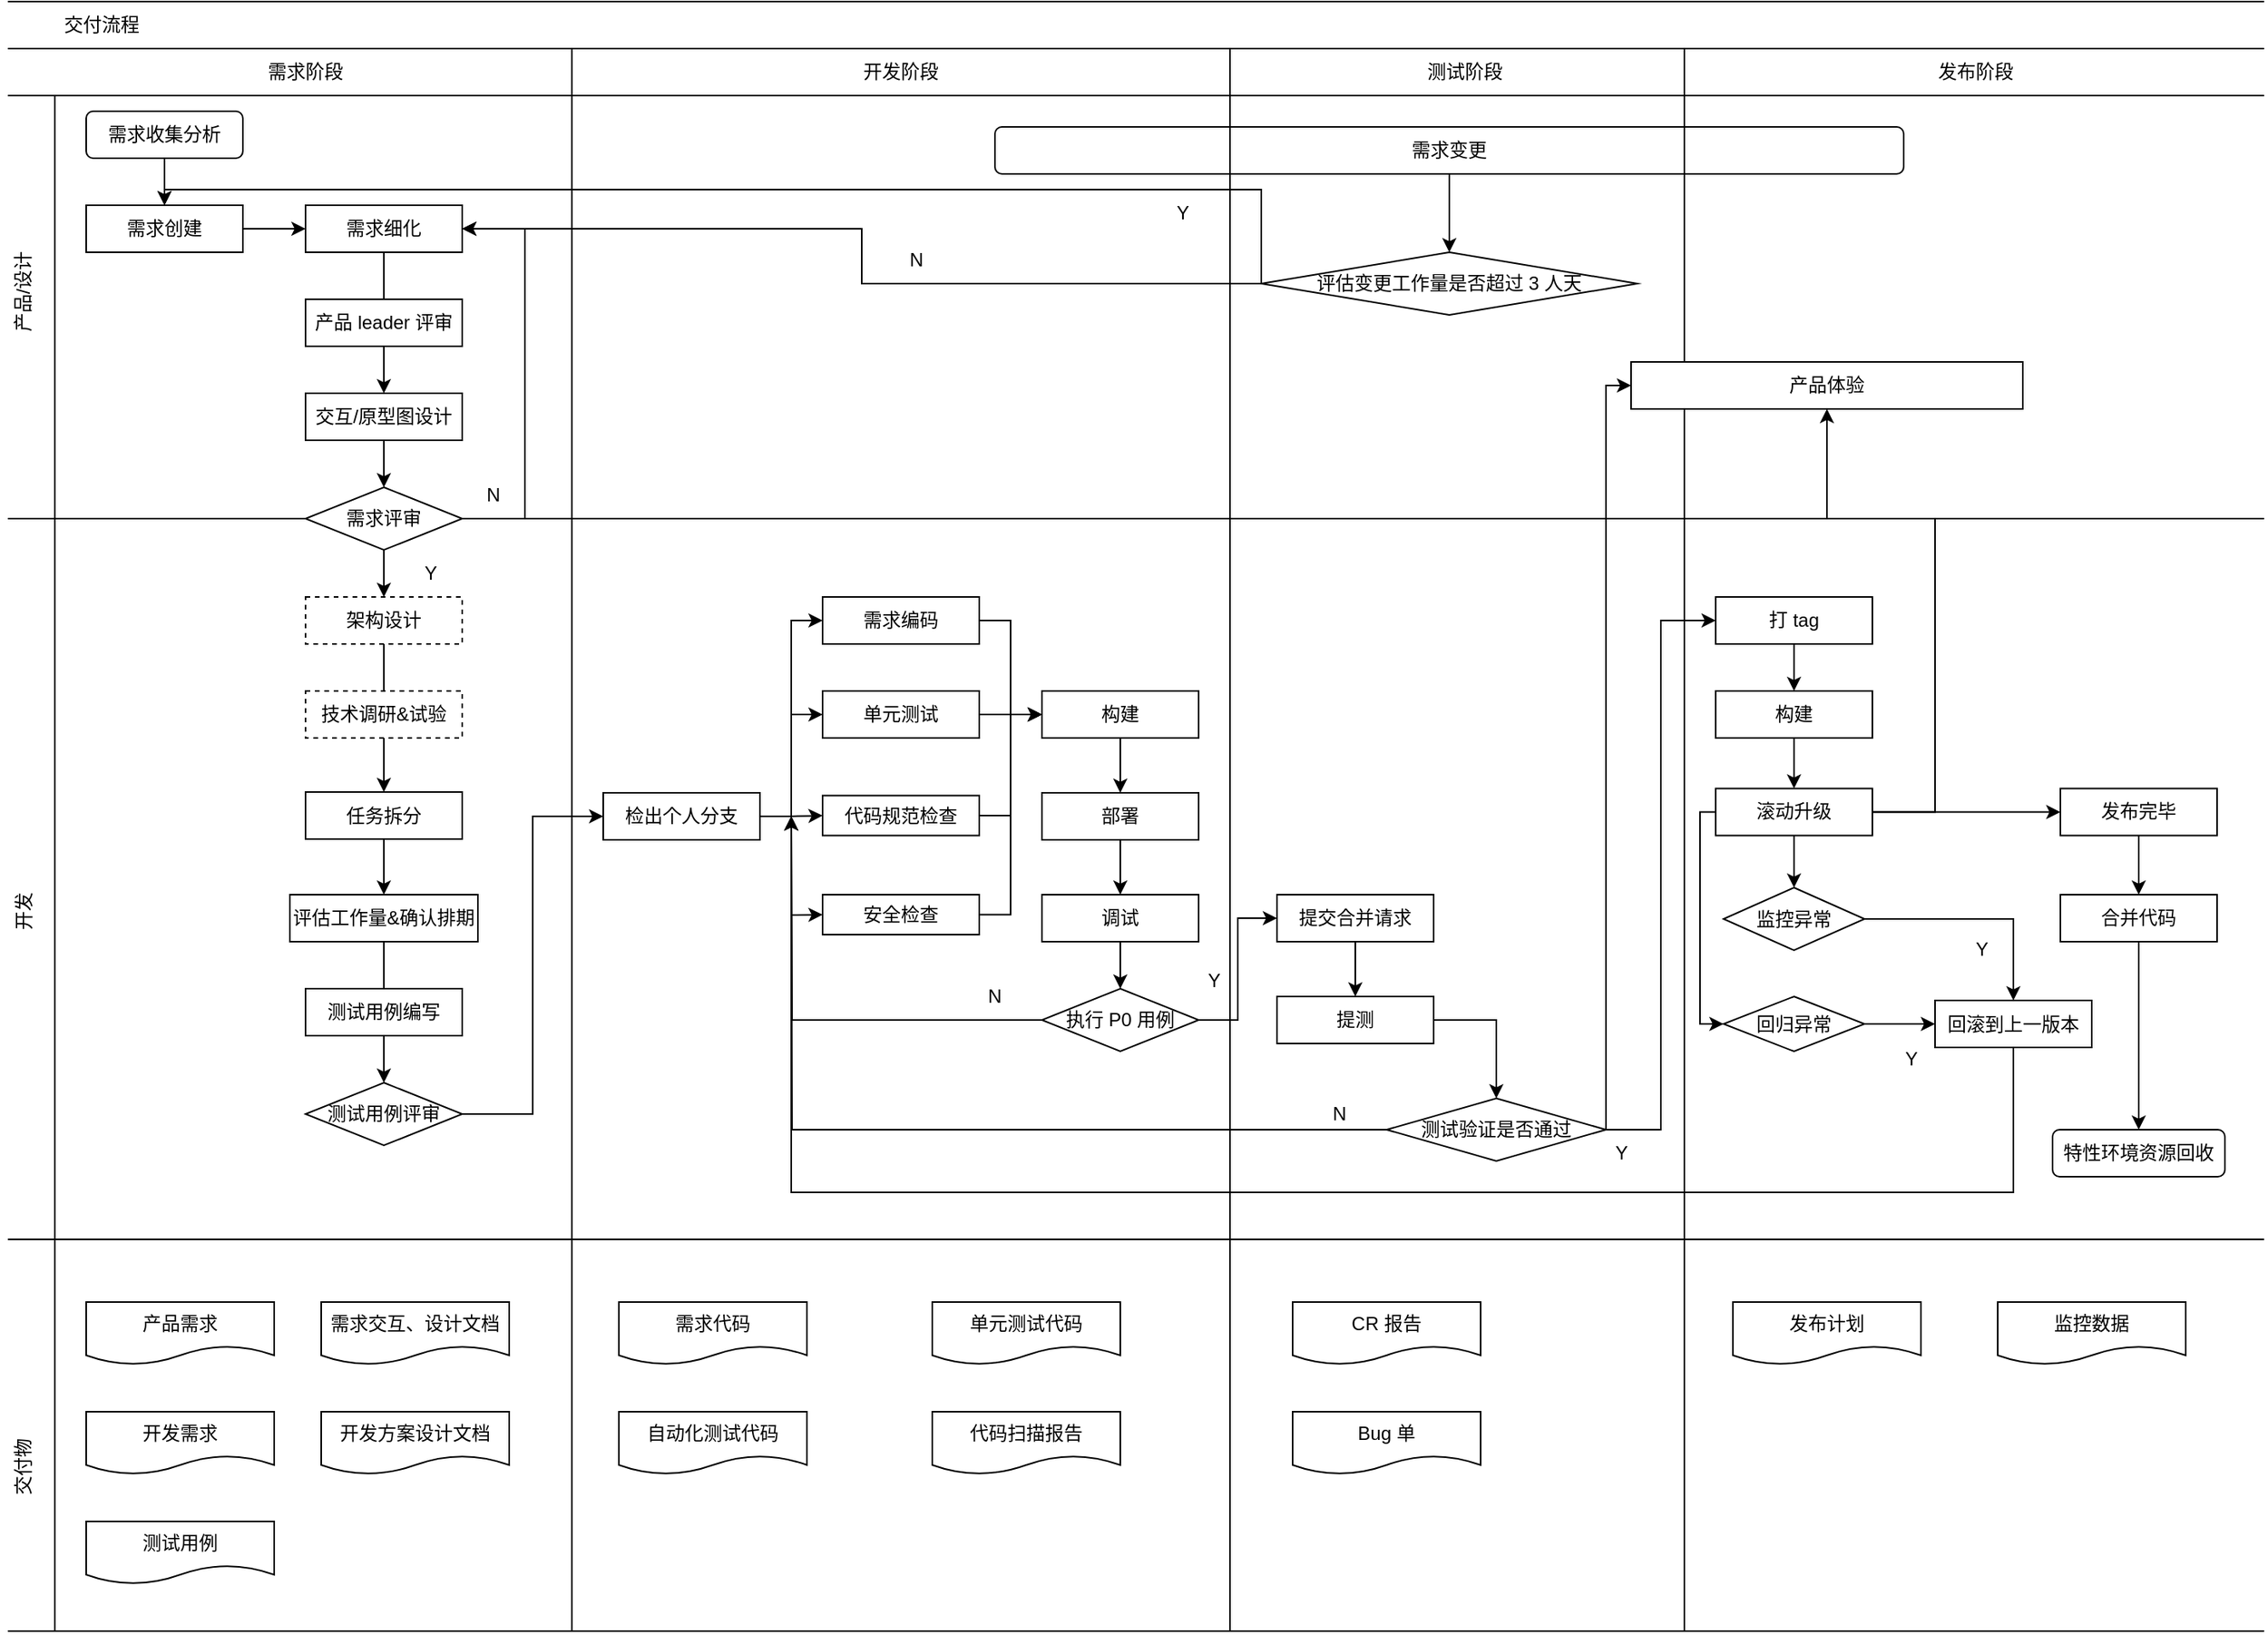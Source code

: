 <mxfile version="20.8.13" type="github">
  <diagram name="第 1 页" id="bcKH1str0B-BjiNXauVP">
    <mxGraphModel dx="1647" dy="799" grid="1" gridSize="10" guides="1" tooltips="1" connect="1" arrows="1" fold="1" page="1" pageScale="1" pageWidth="827" pageHeight="1169" math="0" shadow="0">
      <root>
        <mxCell id="0" />
        <mxCell id="1" parent="0" />
        <mxCell id="59Mv_a_GQgg7sreX0QQN-1" value="" style="endArrow=none;html=1;rounded=0;" edge="1" parent="1">
          <mxGeometry width="50" height="50" relative="1" as="geometry">
            <mxPoint x="80" y="80" as="sourcePoint" />
            <mxPoint x="1520" y="80" as="targetPoint" />
          </mxGeometry>
        </mxCell>
        <mxCell id="59Mv_a_GQgg7sreX0QQN-2" value="" style="endArrow=none;html=1;rounded=0;" edge="1" parent="1">
          <mxGeometry width="50" height="50" relative="1" as="geometry">
            <mxPoint x="80" y="110" as="sourcePoint" />
            <mxPoint x="1520" y="110" as="targetPoint" />
          </mxGeometry>
        </mxCell>
        <mxCell id="59Mv_a_GQgg7sreX0QQN-3" value="交付流程" style="text;html=1;strokeColor=none;fillColor=none;align=center;verticalAlign=middle;whiteSpace=wrap;rounded=0;" vertex="1" parent="1">
          <mxGeometry x="110" y="80" width="60" height="30" as="geometry" />
        </mxCell>
        <mxCell id="59Mv_a_GQgg7sreX0QQN-4" value="" style="endArrow=none;html=1;rounded=0;" edge="1" parent="1">
          <mxGeometry width="50" height="50" relative="1" as="geometry">
            <mxPoint x="80" y="140" as="sourcePoint" />
            <mxPoint x="1520" y="140" as="targetPoint" />
          </mxGeometry>
        </mxCell>
        <mxCell id="59Mv_a_GQgg7sreX0QQN-6" value="" style="endArrow=none;html=1;rounded=0;" edge="1" parent="1">
          <mxGeometry width="50" height="50" relative="1" as="geometry">
            <mxPoint x="110" y="1120" as="sourcePoint" />
            <mxPoint x="110" y="140" as="targetPoint" />
          </mxGeometry>
        </mxCell>
        <mxCell id="59Mv_a_GQgg7sreX0QQN-7" value="产品/设计" style="text;html=1;strokeColor=none;fillColor=none;align=center;verticalAlign=middle;whiteSpace=wrap;rounded=0;rotation=270;" vertex="1" parent="1">
          <mxGeometry x="60" y="250" width="60" height="30" as="geometry" />
        </mxCell>
        <mxCell id="59Mv_a_GQgg7sreX0QQN-11" value="" style="edgeStyle=orthogonalEdgeStyle;rounded=0;orthogonalLoop=1;jettySize=auto;html=1;" edge="1" parent="1" source="59Mv_a_GQgg7sreX0QQN-8" target="59Mv_a_GQgg7sreX0QQN-9">
          <mxGeometry relative="1" as="geometry" />
        </mxCell>
        <mxCell id="59Mv_a_GQgg7sreX0QQN-8" value="需求收集分析" style="rounded=1;whiteSpace=wrap;html=1;" vertex="1" parent="1">
          <mxGeometry x="130" y="150" width="100" height="30" as="geometry" />
        </mxCell>
        <mxCell id="59Mv_a_GQgg7sreX0QQN-12" value="" style="edgeStyle=orthogonalEdgeStyle;rounded=0;orthogonalLoop=1;jettySize=auto;html=1;" edge="1" parent="1" source="59Mv_a_GQgg7sreX0QQN-9" target="59Mv_a_GQgg7sreX0QQN-10">
          <mxGeometry relative="1" as="geometry" />
        </mxCell>
        <mxCell id="59Mv_a_GQgg7sreX0QQN-9" value="需求创建" style="rounded=0;whiteSpace=wrap;html=1;" vertex="1" parent="1">
          <mxGeometry x="130" y="210" width="100" height="30" as="geometry" />
        </mxCell>
        <mxCell id="59Mv_a_GQgg7sreX0QQN-16" value="" style="edgeStyle=orthogonalEdgeStyle;rounded=0;orthogonalLoop=1;jettySize=auto;html=1;" edge="1" parent="1" source="59Mv_a_GQgg7sreX0QQN-10" target="59Mv_a_GQgg7sreX0QQN-14">
          <mxGeometry relative="1" as="geometry" />
        </mxCell>
        <mxCell id="59Mv_a_GQgg7sreX0QQN-10" value="需求细化" style="rounded=0;whiteSpace=wrap;html=1;" vertex="1" parent="1">
          <mxGeometry x="270" y="210" width="100" height="30" as="geometry" />
        </mxCell>
        <mxCell id="59Mv_a_GQgg7sreX0QQN-13" value="产品 leader 评审" style="rounded=0;whiteSpace=wrap;html=1;" vertex="1" parent="1">
          <mxGeometry x="270" y="270" width="100" height="30" as="geometry" />
        </mxCell>
        <mxCell id="59Mv_a_GQgg7sreX0QQN-17" value="" style="edgeStyle=orthogonalEdgeStyle;rounded=0;orthogonalLoop=1;jettySize=auto;html=1;" edge="1" parent="1" source="59Mv_a_GQgg7sreX0QQN-14" target="59Mv_a_GQgg7sreX0QQN-15">
          <mxGeometry relative="1" as="geometry" />
        </mxCell>
        <mxCell id="59Mv_a_GQgg7sreX0QQN-14" value="交互/原型图设计" style="rounded=0;whiteSpace=wrap;html=1;" vertex="1" parent="1">
          <mxGeometry x="270" y="330" width="100" height="30" as="geometry" />
        </mxCell>
        <mxCell id="59Mv_a_GQgg7sreX0QQN-23" value="" style="edgeStyle=orthogonalEdgeStyle;rounded=0;orthogonalLoop=1;jettySize=auto;html=1;" edge="1" parent="1" source="59Mv_a_GQgg7sreX0QQN-15" target="59Mv_a_GQgg7sreX0QQN-21">
          <mxGeometry relative="1" as="geometry" />
        </mxCell>
        <mxCell id="59Mv_a_GQgg7sreX0QQN-30" style="edgeStyle=orthogonalEdgeStyle;rounded=0;orthogonalLoop=1;jettySize=auto;html=1;entryX=1;entryY=0.5;entryDx=0;entryDy=0;" edge="1" parent="1" source="59Mv_a_GQgg7sreX0QQN-15" target="59Mv_a_GQgg7sreX0QQN-10">
          <mxGeometry relative="1" as="geometry">
            <mxPoint x="410" y="230" as="targetPoint" />
            <Array as="points">
              <mxPoint x="410" y="410" />
              <mxPoint x="410" y="225" />
            </Array>
          </mxGeometry>
        </mxCell>
        <mxCell id="59Mv_a_GQgg7sreX0QQN-15" value="需求评审" style="rhombus;whiteSpace=wrap;html=1;" vertex="1" parent="1">
          <mxGeometry x="270" y="390" width="100" height="40" as="geometry" />
        </mxCell>
        <mxCell id="59Mv_a_GQgg7sreX0QQN-18" value="" style="endArrow=none;html=1;rounded=0;entryX=0;entryY=0.5;entryDx=0;entryDy=0;" edge="1" parent="1" target="59Mv_a_GQgg7sreX0QQN-15">
          <mxGeometry width="50" height="50" relative="1" as="geometry">
            <mxPoint x="80" y="410" as="sourcePoint" />
            <mxPoint x="140" y="350" as="targetPoint" />
          </mxGeometry>
        </mxCell>
        <mxCell id="59Mv_a_GQgg7sreX0QQN-19" value="" style="endArrow=none;html=1;rounded=0;exitX=1;exitY=0.5;exitDx=0;exitDy=0;" edge="1" parent="1" source="59Mv_a_GQgg7sreX0QQN-15">
          <mxGeometry width="50" height="50" relative="1" as="geometry">
            <mxPoint x="410" y="440" as="sourcePoint" />
            <mxPoint x="1520" y="410" as="targetPoint" />
          </mxGeometry>
        </mxCell>
        <mxCell id="59Mv_a_GQgg7sreX0QQN-26" value="" style="edgeStyle=orthogonalEdgeStyle;rounded=0;orthogonalLoop=1;jettySize=auto;html=1;" edge="1" parent="1" source="59Mv_a_GQgg7sreX0QQN-21" target="59Mv_a_GQgg7sreX0QQN-25">
          <mxGeometry relative="1" as="geometry" />
        </mxCell>
        <mxCell id="59Mv_a_GQgg7sreX0QQN-21" value="架构设计" style="rounded=0;whiteSpace=wrap;html=1;dashed=1;" vertex="1" parent="1">
          <mxGeometry x="270" y="460" width="100" height="30" as="geometry" />
        </mxCell>
        <mxCell id="59Mv_a_GQgg7sreX0QQN-24" value="技术调研&amp;amp;试验" style="rounded=0;whiteSpace=wrap;html=1;dashed=1;" vertex="1" parent="1">
          <mxGeometry x="270" y="520" width="100" height="30" as="geometry" />
        </mxCell>
        <mxCell id="59Mv_a_GQgg7sreX0QQN-29" value="" style="edgeStyle=orthogonalEdgeStyle;rounded=0;orthogonalLoop=1;jettySize=auto;html=1;" edge="1" parent="1" source="59Mv_a_GQgg7sreX0QQN-25" target="59Mv_a_GQgg7sreX0QQN-28">
          <mxGeometry relative="1" as="geometry" />
        </mxCell>
        <mxCell id="59Mv_a_GQgg7sreX0QQN-25" value="任务拆分" style="rounded=0;whiteSpace=wrap;html=1;" vertex="1" parent="1">
          <mxGeometry x="270" y="584.5" width="100" height="30" as="geometry" />
        </mxCell>
        <mxCell id="59Mv_a_GQgg7sreX0QQN-36" value="" style="edgeStyle=orthogonalEdgeStyle;rounded=0;orthogonalLoop=1;jettySize=auto;html=1;" edge="1" parent="1" source="59Mv_a_GQgg7sreX0QQN-28">
          <mxGeometry relative="1" as="geometry">
            <mxPoint x="320" y="770" as="targetPoint" />
          </mxGeometry>
        </mxCell>
        <mxCell id="59Mv_a_GQgg7sreX0QQN-28" value="评估工作量&amp;amp;确认排期" style="rounded=0;whiteSpace=wrap;html=1;" vertex="1" parent="1">
          <mxGeometry x="260" y="650" width="120" height="30" as="geometry" />
        </mxCell>
        <mxCell id="59Mv_a_GQgg7sreX0QQN-31" value="N" style="text;html=1;strokeColor=none;fillColor=none;align=center;verticalAlign=middle;whiteSpace=wrap;rounded=0;" vertex="1" parent="1">
          <mxGeometry x="360" y="380" width="60" height="30" as="geometry" />
        </mxCell>
        <mxCell id="59Mv_a_GQgg7sreX0QQN-32" value="Y" style="text;html=1;strokeColor=none;fillColor=none;align=center;verticalAlign=middle;whiteSpace=wrap;rounded=0;" vertex="1" parent="1">
          <mxGeometry x="320" y="430" width="60" height="30" as="geometry" />
        </mxCell>
        <mxCell id="59Mv_a_GQgg7sreX0QQN-33" value="测试用例编写" style="rounded=0;whiteSpace=wrap;html=1;" vertex="1" parent="1">
          <mxGeometry x="270" y="710" width="100" height="30" as="geometry" />
        </mxCell>
        <mxCell id="59Mv_a_GQgg7sreX0QQN-37" value="" style="endArrow=none;html=1;rounded=0;" edge="1" parent="1">
          <mxGeometry width="50" height="50" relative="1" as="geometry">
            <mxPoint x="440" y="1120" as="sourcePoint" />
            <mxPoint x="440" y="110" as="targetPoint" />
          </mxGeometry>
        </mxCell>
        <mxCell id="59Mv_a_GQgg7sreX0QQN-48" value="" style="edgeStyle=orthogonalEdgeStyle;rounded=0;orthogonalLoop=1;jettySize=auto;html=1;" edge="1" parent="1" source="59Mv_a_GQgg7sreX0QQN-38" target="59Mv_a_GQgg7sreX0QQN-46">
          <mxGeometry relative="1" as="geometry" />
        </mxCell>
        <mxCell id="59Mv_a_GQgg7sreX0QQN-38" value="检出个人分支" style="rounded=0;whiteSpace=wrap;html=1;" vertex="1" parent="1">
          <mxGeometry x="460" y="585" width="100" height="30" as="geometry" />
        </mxCell>
        <mxCell id="59Mv_a_GQgg7sreX0QQN-40" style="edgeStyle=orthogonalEdgeStyle;rounded=0;orthogonalLoop=1;jettySize=auto;html=1;entryX=0;entryY=0.5;entryDx=0;entryDy=0;" edge="1" parent="1" source="59Mv_a_GQgg7sreX0QQN-39" target="59Mv_a_GQgg7sreX0QQN-38">
          <mxGeometry relative="1" as="geometry" />
        </mxCell>
        <mxCell id="59Mv_a_GQgg7sreX0QQN-39" value="测试用例评审" style="rhombus;whiteSpace=wrap;html=1;" vertex="1" parent="1">
          <mxGeometry x="270" y="770" width="100" height="40" as="geometry" />
        </mxCell>
        <mxCell id="59Mv_a_GQgg7sreX0QQN-41" value="需求阶段" style="text;html=1;strokeColor=none;fillColor=none;align=center;verticalAlign=middle;whiteSpace=wrap;rounded=0;" vertex="1" parent="1">
          <mxGeometry x="240" y="110" width="60" height="30" as="geometry" />
        </mxCell>
        <mxCell id="59Mv_a_GQgg7sreX0QQN-82" value="" style="edgeStyle=orthogonalEdgeStyle;rounded=0;orthogonalLoop=1;jettySize=auto;html=1;" edge="1" parent="1" source="59Mv_a_GQgg7sreX0QQN-42" target="59Mv_a_GQgg7sreX0QQN-81">
          <mxGeometry relative="1" as="geometry" />
        </mxCell>
        <mxCell id="59Mv_a_GQgg7sreX0QQN-42" value="需求变更" style="rounded=1;whiteSpace=wrap;html=1;" vertex="1" parent="1">
          <mxGeometry x="710" y="160" width="580" height="30" as="geometry" />
        </mxCell>
        <mxCell id="59Mv_a_GQgg7sreX0QQN-97" style="edgeStyle=orthogonalEdgeStyle;rounded=0;orthogonalLoop=1;jettySize=auto;html=1;entryX=0;entryY=0.5;entryDx=0;entryDy=0;" edge="1" parent="1" source="59Mv_a_GQgg7sreX0QQN-44" target="59Mv_a_GQgg7sreX0QQN-92">
          <mxGeometry relative="1" as="geometry" />
        </mxCell>
        <mxCell id="59Mv_a_GQgg7sreX0QQN-44" value="需求编码" style="rounded=0;whiteSpace=wrap;html=1;" vertex="1" parent="1">
          <mxGeometry x="600" y="460" width="100" height="30" as="geometry" />
        </mxCell>
        <mxCell id="59Mv_a_GQgg7sreX0QQN-98" style="edgeStyle=orthogonalEdgeStyle;rounded=0;orthogonalLoop=1;jettySize=auto;html=1;entryX=0;entryY=0.5;entryDx=0;entryDy=0;" edge="1" parent="1" source="59Mv_a_GQgg7sreX0QQN-45" target="59Mv_a_GQgg7sreX0QQN-92">
          <mxGeometry relative="1" as="geometry" />
        </mxCell>
        <mxCell id="59Mv_a_GQgg7sreX0QQN-45" value="单元测试" style="rounded=0;whiteSpace=wrap;html=1;" vertex="1" parent="1">
          <mxGeometry x="600" y="520" width="100" height="30" as="geometry" />
        </mxCell>
        <mxCell id="59Mv_a_GQgg7sreX0QQN-99" style="edgeStyle=orthogonalEdgeStyle;rounded=0;orthogonalLoop=1;jettySize=auto;html=1;entryX=0;entryY=0.5;entryDx=0;entryDy=0;" edge="1" parent="1" source="59Mv_a_GQgg7sreX0QQN-46" target="59Mv_a_GQgg7sreX0QQN-92">
          <mxGeometry relative="1" as="geometry" />
        </mxCell>
        <mxCell id="59Mv_a_GQgg7sreX0QQN-46" value="代码规范检查" style="rounded=0;whiteSpace=wrap;html=1;" vertex="1" parent="1">
          <mxGeometry x="600" y="586.75" width="100" height="25.5" as="geometry" />
        </mxCell>
        <mxCell id="59Mv_a_GQgg7sreX0QQN-100" style="edgeStyle=orthogonalEdgeStyle;rounded=0;orthogonalLoop=1;jettySize=auto;html=1;entryX=0;entryY=0.5;entryDx=0;entryDy=0;" edge="1" parent="1" source="59Mv_a_GQgg7sreX0QQN-47" target="59Mv_a_GQgg7sreX0QQN-92">
          <mxGeometry relative="1" as="geometry" />
        </mxCell>
        <mxCell id="59Mv_a_GQgg7sreX0QQN-47" value="安全检查" style="rounded=0;whiteSpace=wrap;html=1;" vertex="1" parent="1">
          <mxGeometry x="600" y="650" width="100" height="25.5" as="geometry" />
        </mxCell>
        <mxCell id="59Mv_a_GQgg7sreX0QQN-49" value="" style="endArrow=classic;html=1;rounded=0;entryX=0;entryY=0.5;entryDx=0;entryDy=0;" edge="1" parent="1" target="59Mv_a_GQgg7sreX0QQN-44">
          <mxGeometry width="50" height="50" relative="1" as="geometry">
            <mxPoint x="560" y="600" as="sourcePoint" />
            <mxPoint x="570" y="460" as="targetPoint" />
            <Array as="points">
              <mxPoint x="580" y="600" />
              <mxPoint x="580" y="475" />
            </Array>
          </mxGeometry>
        </mxCell>
        <mxCell id="59Mv_a_GQgg7sreX0QQN-50" value="" style="endArrow=classic;html=1;rounded=0;exitX=1;exitY=0.5;exitDx=0;exitDy=0;entryX=0;entryY=0.5;entryDx=0;entryDy=0;" edge="1" parent="1" source="59Mv_a_GQgg7sreX0QQN-38" target="59Mv_a_GQgg7sreX0QQN-45">
          <mxGeometry width="50" height="50" relative="1" as="geometry">
            <mxPoint x="540" y="730" as="sourcePoint" />
            <mxPoint x="590" y="680" as="targetPoint" />
            <Array as="points">
              <mxPoint x="580" y="600" />
              <mxPoint x="580" y="535" />
            </Array>
          </mxGeometry>
        </mxCell>
        <mxCell id="59Mv_a_GQgg7sreX0QQN-51" value="" style="endArrow=classic;html=1;rounded=0;exitX=1;exitY=0.5;exitDx=0;exitDy=0;entryX=0;entryY=0.5;entryDx=0;entryDy=0;" edge="1" parent="1" source="59Mv_a_GQgg7sreX0QQN-38" target="59Mv_a_GQgg7sreX0QQN-47">
          <mxGeometry width="50" height="50" relative="1" as="geometry">
            <mxPoint x="530" y="700" as="sourcePoint" />
            <mxPoint x="590" y="670" as="targetPoint" />
            <Array as="points">
              <mxPoint x="580" y="600" />
              <mxPoint x="580" y="663" />
            </Array>
          </mxGeometry>
        </mxCell>
        <mxCell id="59Mv_a_GQgg7sreX0QQN-58" value="" style="edgeStyle=orthogonalEdgeStyle;rounded=0;orthogonalLoop=1;jettySize=auto;html=1;" edge="1" parent="1" source="59Mv_a_GQgg7sreX0QQN-52" target="59Mv_a_GQgg7sreX0QQN-57">
          <mxGeometry relative="1" as="geometry" />
        </mxCell>
        <mxCell id="59Mv_a_GQgg7sreX0QQN-52" value="部署" style="rounded=0;whiteSpace=wrap;html=1;" vertex="1" parent="1">
          <mxGeometry x="740" y="585" width="100" height="30" as="geometry" />
        </mxCell>
        <mxCell id="59Mv_a_GQgg7sreX0QQN-60" value="" style="edgeStyle=orthogonalEdgeStyle;rounded=0;orthogonalLoop=1;jettySize=auto;html=1;" edge="1" parent="1" source="59Mv_a_GQgg7sreX0QQN-57">
          <mxGeometry relative="1" as="geometry">
            <mxPoint x="790" y="710" as="targetPoint" />
          </mxGeometry>
        </mxCell>
        <mxCell id="59Mv_a_GQgg7sreX0QQN-57" value="调试" style="rounded=0;whiteSpace=wrap;html=1;" vertex="1" parent="1">
          <mxGeometry x="740" y="650" width="100" height="30" as="geometry" />
        </mxCell>
        <mxCell id="59Mv_a_GQgg7sreX0QQN-63" style="edgeStyle=orthogonalEdgeStyle;rounded=0;orthogonalLoop=1;jettySize=auto;html=1;" edge="1" parent="1" source="59Mv_a_GQgg7sreX0QQN-61">
          <mxGeometry relative="1" as="geometry">
            <mxPoint x="580" y="600" as="targetPoint" />
          </mxGeometry>
        </mxCell>
        <mxCell id="59Mv_a_GQgg7sreX0QQN-68" value="" style="edgeStyle=orthogonalEdgeStyle;rounded=0;orthogonalLoop=1;jettySize=auto;html=1;entryX=0;entryY=0.5;entryDx=0;entryDy=0;" edge="1" parent="1" source="59Mv_a_GQgg7sreX0QQN-61" target="59Mv_a_GQgg7sreX0QQN-146">
          <mxGeometry relative="1" as="geometry" />
        </mxCell>
        <mxCell id="59Mv_a_GQgg7sreX0QQN-61" value="执行 P0 用例" style="rhombus;whiteSpace=wrap;html=1;" vertex="1" parent="1">
          <mxGeometry x="740" y="710" width="100" height="40" as="geometry" />
        </mxCell>
        <mxCell id="59Mv_a_GQgg7sreX0QQN-64" value="N" style="text;html=1;strokeColor=none;fillColor=none;align=center;verticalAlign=middle;whiteSpace=wrap;rounded=0;" vertex="1" parent="1">
          <mxGeometry x="680" y="700" width="60" height="30" as="geometry" />
        </mxCell>
        <mxCell id="59Mv_a_GQgg7sreX0QQN-66" value="" style="endArrow=none;html=1;rounded=0;" edge="1" parent="1">
          <mxGeometry width="50" height="50" relative="1" as="geometry">
            <mxPoint x="860" y="1120" as="sourcePoint" />
            <mxPoint x="860" y="110" as="targetPoint" />
          </mxGeometry>
        </mxCell>
        <mxCell id="59Mv_a_GQgg7sreX0QQN-75" style="edgeStyle=orthogonalEdgeStyle;rounded=0;orthogonalLoop=1;jettySize=auto;html=1;entryX=0.5;entryY=0;entryDx=0;entryDy=0;exitX=1;exitY=0.5;exitDx=0;exitDy=0;" edge="1" parent="1" source="59Mv_a_GQgg7sreX0QQN-67" target="59Mv_a_GQgg7sreX0QQN-71">
          <mxGeometry relative="1" as="geometry" />
        </mxCell>
        <mxCell id="59Mv_a_GQgg7sreX0QQN-67" value="提测" style="rounded=0;whiteSpace=wrap;html=1;" vertex="1" parent="1">
          <mxGeometry x="890" y="715" width="100" height="30" as="geometry" />
        </mxCell>
        <mxCell id="59Mv_a_GQgg7sreX0QQN-69" value="Y" style="text;html=1;strokeColor=none;fillColor=none;align=center;verticalAlign=middle;whiteSpace=wrap;rounded=0;" vertex="1" parent="1">
          <mxGeometry x="820" y="690" width="60" height="30" as="geometry" />
        </mxCell>
        <mxCell id="59Mv_a_GQgg7sreX0QQN-70" value="开发阶段" style="text;html=1;strokeColor=none;fillColor=none;align=center;verticalAlign=middle;whiteSpace=wrap;rounded=0;" vertex="1" parent="1">
          <mxGeometry x="620" y="110" width="60" height="30" as="geometry" />
        </mxCell>
        <mxCell id="59Mv_a_GQgg7sreX0QQN-76" style="edgeStyle=orthogonalEdgeStyle;rounded=0;orthogonalLoop=1;jettySize=auto;html=1;" edge="1" parent="1" source="59Mv_a_GQgg7sreX0QQN-71">
          <mxGeometry relative="1" as="geometry">
            <mxPoint x="580" y="600" as="targetPoint" />
          </mxGeometry>
        </mxCell>
        <mxCell id="59Mv_a_GQgg7sreX0QQN-89" style="edgeStyle=orthogonalEdgeStyle;rounded=0;orthogonalLoop=1;jettySize=auto;html=1;entryX=0;entryY=0.5;entryDx=0;entryDy=0;exitX=1;exitY=0.5;exitDx=0;exitDy=0;" edge="1" parent="1" source="59Mv_a_GQgg7sreX0QQN-71" target="59Mv_a_GQgg7sreX0QQN-88">
          <mxGeometry relative="1" as="geometry">
            <Array as="points">
              <mxPoint x="1100" y="325" />
            </Array>
          </mxGeometry>
        </mxCell>
        <mxCell id="59Mv_a_GQgg7sreX0QQN-101" style="edgeStyle=orthogonalEdgeStyle;rounded=0;orthogonalLoop=1;jettySize=auto;html=1;entryX=0;entryY=0.5;entryDx=0;entryDy=0;" edge="1" parent="1" source="59Mv_a_GQgg7sreX0QQN-71" target="59Mv_a_GQgg7sreX0QQN-90">
          <mxGeometry relative="1" as="geometry" />
        </mxCell>
        <mxCell id="59Mv_a_GQgg7sreX0QQN-71" value="测试验证是否通过" style="rhombus;whiteSpace=wrap;html=1;" vertex="1" parent="1">
          <mxGeometry x="960" y="780" width="140" height="40" as="geometry" />
        </mxCell>
        <mxCell id="59Mv_a_GQgg7sreX0QQN-77" value="N" style="text;html=1;strokeColor=none;fillColor=none;align=center;verticalAlign=middle;whiteSpace=wrap;rounded=0;" vertex="1" parent="1">
          <mxGeometry x="900" y="775" width="60" height="30" as="geometry" />
        </mxCell>
        <mxCell id="59Mv_a_GQgg7sreX0QQN-78" value="" style="endArrow=none;html=1;rounded=0;" edge="1" parent="1">
          <mxGeometry width="50" height="50" relative="1" as="geometry">
            <mxPoint x="1150" y="1120" as="sourcePoint" />
            <mxPoint x="1150" y="110" as="targetPoint" />
          </mxGeometry>
        </mxCell>
        <mxCell id="59Mv_a_GQgg7sreX0QQN-79" value="开发" style="text;html=1;strokeColor=none;fillColor=none;align=center;verticalAlign=middle;whiteSpace=wrap;rounded=0;rotation=270;" vertex="1" parent="1">
          <mxGeometry x="60" y="645.5" width="60" height="30" as="geometry" />
        </mxCell>
        <mxCell id="59Mv_a_GQgg7sreX0QQN-80" value="测试阶段" style="text;html=1;strokeColor=none;fillColor=none;align=center;verticalAlign=middle;whiteSpace=wrap;rounded=0;" vertex="1" parent="1">
          <mxGeometry x="980" y="110" width="60" height="30" as="geometry" />
        </mxCell>
        <mxCell id="59Mv_a_GQgg7sreX0QQN-84" style="edgeStyle=orthogonalEdgeStyle;rounded=0;orthogonalLoop=1;jettySize=auto;html=1;exitX=0;exitY=0.5;exitDx=0;exitDy=0;" edge="1" parent="1" source="59Mv_a_GQgg7sreX0QQN-81">
          <mxGeometry relative="1" as="geometry">
            <mxPoint x="180" y="210" as="targetPoint" />
            <Array as="points">
              <mxPoint x="880" y="200" />
              <mxPoint x="180" y="200" />
            </Array>
          </mxGeometry>
        </mxCell>
        <mxCell id="59Mv_a_GQgg7sreX0QQN-87" style="edgeStyle=orthogonalEdgeStyle;rounded=0;orthogonalLoop=1;jettySize=auto;html=1;entryX=1;entryY=0.5;entryDx=0;entryDy=0;" edge="1" parent="1" source="59Mv_a_GQgg7sreX0QQN-81" target="59Mv_a_GQgg7sreX0QQN-10">
          <mxGeometry relative="1" as="geometry" />
        </mxCell>
        <mxCell id="59Mv_a_GQgg7sreX0QQN-81" value="评估变更工作量是否超过 3 人天" style="rhombus;whiteSpace=wrap;html=1;" vertex="1" parent="1">
          <mxGeometry x="880" y="240" width="240" height="40" as="geometry" />
        </mxCell>
        <mxCell id="59Mv_a_GQgg7sreX0QQN-85" value="Y" style="text;html=1;strokeColor=none;fillColor=none;align=center;verticalAlign=middle;whiteSpace=wrap;rounded=0;" vertex="1" parent="1">
          <mxGeometry x="800" y="200" width="60" height="30" as="geometry" />
        </mxCell>
        <mxCell id="59Mv_a_GQgg7sreX0QQN-86" value="N" style="text;html=1;strokeColor=none;fillColor=none;align=center;verticalAlign=middle;whiteSpace=wrap;rounded=0;" vertex="1" parent="1">
          <mxGeometry x="630" y="230" width="60" height="30" as="geometry" />
        </mxCell>
        <mxCell id="59Mv_a_GQgg7sreX0QQN-88" value="产品体验" style="rounded=0;whiteSpace=wrap;html=1;" vertex="1" parent="1">
          <mxGeometry x="1116" y="310" width="250" height="30" as="geometry" />
        </mxCell>
        <mxCell id="59Mv_a_GQgg7sreX0QQN-106" style="edgeStyle=orthogonalEdgeStyle;rounded=0;orthogonalLoop=1;jettySize=auto;html=1;entryX=0.5;entryY=0;entryDx=0;entryDy=0;" edge="1" parent="1" source="59Mv_a_GQgg7sreX0QQN-90" target="59Mv_a_GQgg7sreX0QQN-103">
          <mxGeometry relative="1" as="geometry" />
        </mxCell>
        <mxCell id="59Mv_a_GQgg7sreX0QQN-90" value="打 tag" style="rounded=0;whiteSpace=wrap;html=1;" vertex="1" parent="1">
          <mxGeometry x="1170" y="460" width="100" height="30" as="geometry" />
        </mxCell>
        <mxCell id="59Mv_a_GQgg7sreX0QQN-96" style="edgeStyle=orthogonalEdgeStyle;rounded=0;orthogonalLoop=1;jettySize=auto;html=1;entryX=0.5;entryY=0;entryDx=0;entryDy=0;" edge="1" parent="1" source="59Mv_a_GQgg7sreX0QQN-92" target="59Mv_a_GQgg7sreX0QQN-52">
          <mxGeometry relative="1" as="geometry" />
        </mxCell>
        <mxCell id="59Mv_a_GQgg7sreX0QQN-92" value="构建" style="rounded=0;whiteSpace=wrap;html=1;" vertex="1" parent="1">
          <mxGeometry x="740" y="520" width="100" height="30" as="geometry" />
        </mxCell>
        <mxCell id="59Mv_a_GQgg7sreX0QQN-102" value="Y" style="text;html=1;strokeColor=none;fillColor=none;align=center;verticalAlign=middle;whiteSpace=wrap;rounded=0;" vertex="1" parent="1">
          <mxGeometry x="1080" y="800" width="60" height="30" as="geometry" />
        </mxCell>
        <mxCell id="59Mv_a_GQgg7sreX0QQN-107" style="edgeStyle=orthogonalEdgeStyle;rounded=0;orthogonalLoop=1;jettySize=auto;html=1;entryX=0.5;entryY=0;entryDx=0;entryDy=0;" edge="1" parent="1" source="59Mv_a_GQgg7sreX0QQN-103" target="59Mv_a_GQgg7sreX0QQN-104">
          <mxGeometry relative="1" as="geometry" />
        </mxCell>
        <mxCell id="59Mv_a_GQgg7sreX0QQN-103" value="构建" style="rounded=0;whiteSpace=wrap;html=1;" vertex="1" parent="1">
          <mxGeometry x="1170" y="520" width="100" height="30" as="geometry" />
        </mxCell>
        <mxCell id="59Mv_a_GQgg7sreX0QQN-108" style="edgeStyle=orthogonalEdgeStyle;rounded=0;orthogonalLoop=1;jettySize=auto;html=1;entryX=0.5;entryY=1;entryDx=0;entryDy=0;" edge="1" parent="1" source="59Mv_a_GQgg7sreX0QQN-104" target="59Mv_a_GQgg7sreX0QQN-88">
          <mxGeometry relative="1" as="geometry">
            <Array as="points">
              <mxPoint x="1310" y="597" />
              <mxPoint x="1310" y="410" />
              <mxPoint x="1241" y="410" />
            </Array>
          </mxGeometry>
        </mxCell>
        <mxCell id="59Mv_a_GQgg7sreX0QQN-110" value="" style="edgeStyle=orthogonalEdgeStyle;rounded=0;orthogonalLoop=1;jettySize=auto;html=1;" edge="1" parent="1" source="59Mv_a_GQgg7sreX0QQN-104">
          <mxGeometry relative="1" as="geometry">
            <mxPoint x="1220" y="645.5" as="targetPoint" />
          </mxGeometry>
        </mxCell>
        <mxCell id="59Mv_a_GQgg7sreX0QQN-118" style="edgeStyle=orthogonalEdgeStyle;rounded=0;orthogonalLoop=1;jettySize=auto;html=1;entryX=0;entryY=0.5;entryDx=0;entryDy=0;" edge="1" parent="1" source="59Mv_a_GQgg7sreX0QQN-104" target="59Mv_a_GQgg7sreX0QQN-116">
          <mxGeometry relative="1" as="geometry">
            <Array as="points">
              <mxPoint x="1160" y="597" />
              <mxPoint x="1160" y="733" />
            </Array>
          </mxGeometry>
        </mxCell>
        <mxCell id="59Mv_a_GQgg7sreX0QQN-128" style="edgeStyle=orthogonalEdgeStyle;rounded=0;orthogonalLoop=1;jettySize=auto;html=1;entryX=0;entryY=0.5;entryDx=0;entryDy=0;" edge="1" parent="1" source="59Mv_a_GQgg7sreX0QQN-104" target="59Mv_a_GQgg7sreX0QQN-130">
          <mxGeometry relative="1" as="geometry">
            <mxPoint x="1370" y="597.25" as="targetPoint" />
          </mxGeometry>
        </mxCell>
        <mxCell id="59Mv_a_GQgg7sreX0QQN-104" value="滚动升级" style="rounded=0;whiteSpace=wrap;html=1;" vertex="1" parent="1">
          <mxGeometry x="1170" y="582.25" width="100" height="30" as="geometry" />
        </mxCell>
        <mxCell id="59Mv_a_GQgg7sreX0QQN-123" style="edgeStyle=orthogonalEdgeStyle;rounded=0;orthogonalLoop=1;jettySize=auto;html=1;entryX=0;entryY=0.5;entryDx=0;entryDy=0;" edge="1" parent="1" source="59Mv_a_GQgg7sreX0QQN-116" target="59Mv_a_GQgg7sreX0QQN-121">
          <mxGeometry relative="1" as="geometry" />
        </mxCell>
        <mxCell id="59Mv_a_GQgg7sreX0QQN-116" value="回归异常" style="rhombus;whiteSpace=wrap;html=1;" vertex="1" parent="1">
          <mxGeometry x="1175" y="715" width="90" height="35" as="geometry" />
        </mxCell>
        <mxCell id="59Mv_a_GQgg7sreX0QQN-122" style="edgeStyle=orthogonalEdgeStyle;rounded=0;orthogonalLoop=1;jettySize=auto;html=1;" edge="1" parent="1" source="59Mv_a_GQgg7sreX0QQN-119" target="59Mv_a_GQgg7sreX0QQN-121">
          <mxGeometry relative="1" as="geometry" />
        </mxCell>
        <mxCell id="59Mv_a_GQgg7sreX0QQN-119" value="监控异常" style="rhombus;whiteSpace=wrap;html=1;" vertex="1" parent="1">
          <mxGeometry x="1175" y="645.5" width="90" height="40" as="geometry" />
        </mxCell>
        <mxCell id="59Mv_a_GQgg7sreX0QQN-131" style="edgeStyle=orthogonalEdgeStyle;rounded=0;orthogonalLoop=1;jettySize=auto;html=1;" edge="1" parent="1" source="59Mv_a_GQgg7sreX0QQN-121">
          <mxGeometry relative="1" as="geometry">
            <mxPoint x="580" y="600" as="targetPoint" />
            <Array as="points">
              <mxPoint x="1360" y="840" />
              <mxPoint x="580" y="840" />
            </Array>
          </mxGeometry>
        </mxCell>
        <mxCell id="59Mv_a_GQgg7sreX0QQN-121" value="回滚到上一版本" style="rounded=0;whiteSpace=wrap;html=1;" vertex="1" parent="1">
          <mxGeometry x="1310" y="717.5" width="100" height="30" as="geometry" />
        </mxCell>
        <mxCell id="59Mv_a_GQgg7sreX0QQN-124" value="Y" style="text;html=1;strokeColor=none;fillColor=none;align=center;verticalAlign=middle;whiteSpace=wrap;rounded=0;" vertex="1" parent="1">
          <mxGeometry x="1310" y="670" width="60" height="30" as="geometry" />
        </mxCell>
        <mxCell id="59Mv_a_GQgg7sreX0QQN-125" value="Y" style="text;html=1;strokeColor=none;fillColor=none;align=center;verticalAlign=middle;whiteSpace=wrap;rounded=0;" vertex="1" parent="1">
          <mxGeometry x="1265" y="740" width="60" height="30" as="geometry" />
        </mxCell>
        <mxCell id="59Mv_a_GQgg7sreX0QQN-129" value="特性环境资源回收" style="rounded=1;whiteSpace=wrap;html=1;" vertex="1" parent="1">
          <mxGeometry x="1385" y="800" width="110" height="30" as="geometry" />
        </mxCell>
        <mxCell id="59Mv_a_GQgg7sreX0QQN-133" value="" style="edgeStyle=orthogonalEdgeStyle;rounded=0;orthogonalLoop=1;jettySize=auto;html=1;" edge="1" parent="1" source="59Mv_a_GQgg7sreX0QQN-130" target="59Mv_a_GQgg7sreX0QQN-132">
          <mxGeometry relative="1" as="geometry" />
        </mxCell>
        <mxCell id="59Mv_a_GQgg7sreX0QQN-130" value="发布完毕" style="rounded=0;whiteSpace=wrap;html=1;" vertex="1" parent="1">
          <mxGeometry x="1390" y="582.25" width="100" height="30" as="geometry" />
        </mxCell>
        <mxCell id="59Mv_a_GQgg7sreX0QQN-134" style="edgeStyle=orthogonalEdgeStyle;rounded=0;orthogonalLoop=1;jettySize=auto;html=1;" edge="1" parent="1" source="59Mv_a_GQgg7sreX0QQN-132" target="59Mv_a_GQgg7sreX0QQN-129">
          <mxGeometry relative="1" as="geometry" />
        </mxCell>
        <mxCell id="59Mv_a_GQgg7sreX0QQN-132" value="合并代码" style="rounded=0;whiteSpace=wrap;html=1;" vertex="1" parent="1">
          <mxGeometry x="1390" y="650" width="100" height="30" as="geometry" />
        </mxCell>
        <mxCell id="59Mv_a_GQgg7sreX0QQN-135" value="" style="endArrow=none;html=1;rounded=0;" edge="1" parent="1">
          <mxGeometry width="50" height="50" relative="1" as="geometry">
            <mxPoint x="80" y="870" as="sourcePoint" />
            <mxPoint x="1520" y="870" as="targetPoint" />
          </mxGeometry>
        </mxCell>
        <mxCell id="59Mv_a_GQgg7sreX0QQN-136" value="发布阶段" style="text;html=1;strokeColor=none;fillColor=none;align=center;verticalAlign=middle;whiteSpace=wrap;rounded=0;" vertex="1" parent="1">
          <mxGeometry x="1306" y="110" width="60" height="30" as="geometry" />
        </mxCell>
        <mxCell id="59Mv_a_GQgg7sreX0QQN-137" value="交付物" style="text;html=1;strokeColor=none;fillColor=none;align=center;verticalAlign=middle;whiteSpace=wrap;rounded=0;rotation=270;" vertex="1" parent="1">
          <mxGeometry x="60" y="1000" width="60" height="30" as="geometry" />
        </mxCell>
        <mxCell id="59Mv_a_GQgg7sreX0QQN-138" value="产品需求" style="shape=document;whiteSpace=wrap;html=1;boundedLbl=1;" vertex="1" parent="1">
          <mxGeometry x="130" y="910" width="120" height="40" as="geometry" />
        </mxCell>
        <mxCell id="59Mv_a_GQgg7sreX0QQN-139" value="需求交互、设计文档" style="shape=document;whiteSpace=wrap;html=1;boundedLbl=1;" vertex="1" parent="1">
          <mxGeometry x="280" y="910" width="120" height="40" as="geometry" />
        </mxCell>
        <mxCell id="59Mv_a_GQgg7sreX0QQN-140" value="开发需求" style="shape=document;whiteSpace=wrap;html=1;boundedLbl=1;" vertex="1" parent="1">
          <mxGeometry x="130" y="980" width="120" height="40" as="geometry" />
        </mxCell>
        <mxCell id="59Mv_a_GQgg7sreX0QQN-141" value="开发方案设计文档" style="shape=document;whiteSpace=wrap;html=1;boundedLbl=1;" vertex="1" parent="1">
          <mxGeometry x="280" y="980" width="120" height="40" as="geometry" />
        </mxCell>
        <mxCell id="59Mv_a_GQgg7sreX0QQN-142" value="测试用例" style="shape=document;whiteSpace=wrap;html=1;boundedLbl=1;" vertex="1" parent="1">
          <mxGeometry x="130" y="1050" width="120" height="40" as="geometry" />
        </mxCell>
        <mxCell id="59Mv_a_GQgg7sreX0QQN-143" value="需求代码" style="shape=document;whiteSpace=wrap;html=1;boundedLbl=1;" vertex="1" parent="1">
          <mxGeometry x="470" y="910" width="120" height="40" as="geometry" />
        </mxCell>
        <mxCell id="59Mv_a_GQgg7sreX0QQN-144" value="单元测试代码" style="shape=document;whiteSpace=wrap;html=1;boundedLbl=1;" vertex="1" parent="1">
          <mxGeometry x="670" y="910" width="120" height="40" as="geometry" />
        </mxCell>
        <mxCell id="59Mv_a_GQgg7sreX0QQN-145" value="自动化测试代码" style="shape=document;whiteSpace=wrap;html=1;boundedLbl=1;" vertex="1" parent="1">
          <mxGeometry x="470" y="980" width="120" height="40" as="geometry" />
        </mxCell>
        <mxCell id="59Mv_a_GQgg7sreX0QQN-148" style="edgeStyle=orthogonalEdgeStyle;rounded=0;orthogonalLoop=1;jettySize=auto;html=1;entryX=0.5;entryY=0;entryDx=0;entryDy=0;" edge="1" parent="1" source="59Mv_a_GQgg7sreX0QQN-146" target="59Mv_a_GQgg7sreX0QQN-67">
          <mxGeometry relative="1" as="geometry" />
        </mxCell>
        <mxCell id="59Mv_a_GQgg7sreX0QQN-146" value="提交合并请求" style="rounded=0;whiteSpace=wrap;html=1;" vertex="1" parent="1">
          <mxGeometry x="890" y="650" width="100" height="30" as="geometry" />
        </mxCell>
        <mxCell id="59Mv_a_GQgg7sreX0QQN-150" value="CR 报告" style="shape=document;whiteSpace=wrap;html=1;boundedLbl=1;" vertex="1" parent="1">
          <mxGeometry x="900" y="910" width="120" height="40" as="geometry" />
        </mxCell>
        <mxCell id="59Mv_a_GQgg7sreX0QQN-151" value="Bug 单" style="shape=document;whiteSpace=wrap;html=1;boundedLbl=1;" vertex="1" parent="1">
          <mxGeometry x="900" y="980" width="120" height="40" as="geometry" />
        </mxCell>
        <mxCell id="59Mv_a_GQgg7sreX0QQN-152" value="代码扫描报告" style="shape=document;whiteSpace=wrap;html=1;boundedLbl=1;" vertex="1" parent="1">
          <mxGeometry x="670" y="980" width="120" height="40" as="geometry" />
        </mxCell>
        <mxCell id="59Mv_a_GQgg7sreX0QQN-153" value="发布计划" style="shape=document;whiteSpace=wrap;html=1;boundedLbl=1;" vertex="1" parent="1">
          <mxGeometry x="1181" y="910" width="120" height="40" as="geometry" />
        </mxCell>
        <mxCell id="59Mv_a_GQgg7sreX0QQN-154" value="监控数据" style="shape=document;whiteSpace=wrap;html=1;boundedLbl=1;" vertex="1" parent="1">
          <mxGeometry x="1350" y="910" width="120" height="40" as="geometry" />
        </mxCell>
        <mxCell id="59Mv_a_GQgg7sreX0QQN-156" value="" style="endArrow=none;html=1;rounded=0;" edge="1" parent="1">
          <mxGeometry width="50" height="50" relative="1" as="geometry">
            <mxPoint x="80" y="1120" as="sourcePoint" />
            <mxPoint x="1520" y="1120" as="targetPoint" />
          </mxGeometry>
        </mxCell>
      </root>
    </mxGraphModel>
  </diagram>
</mxfile>
